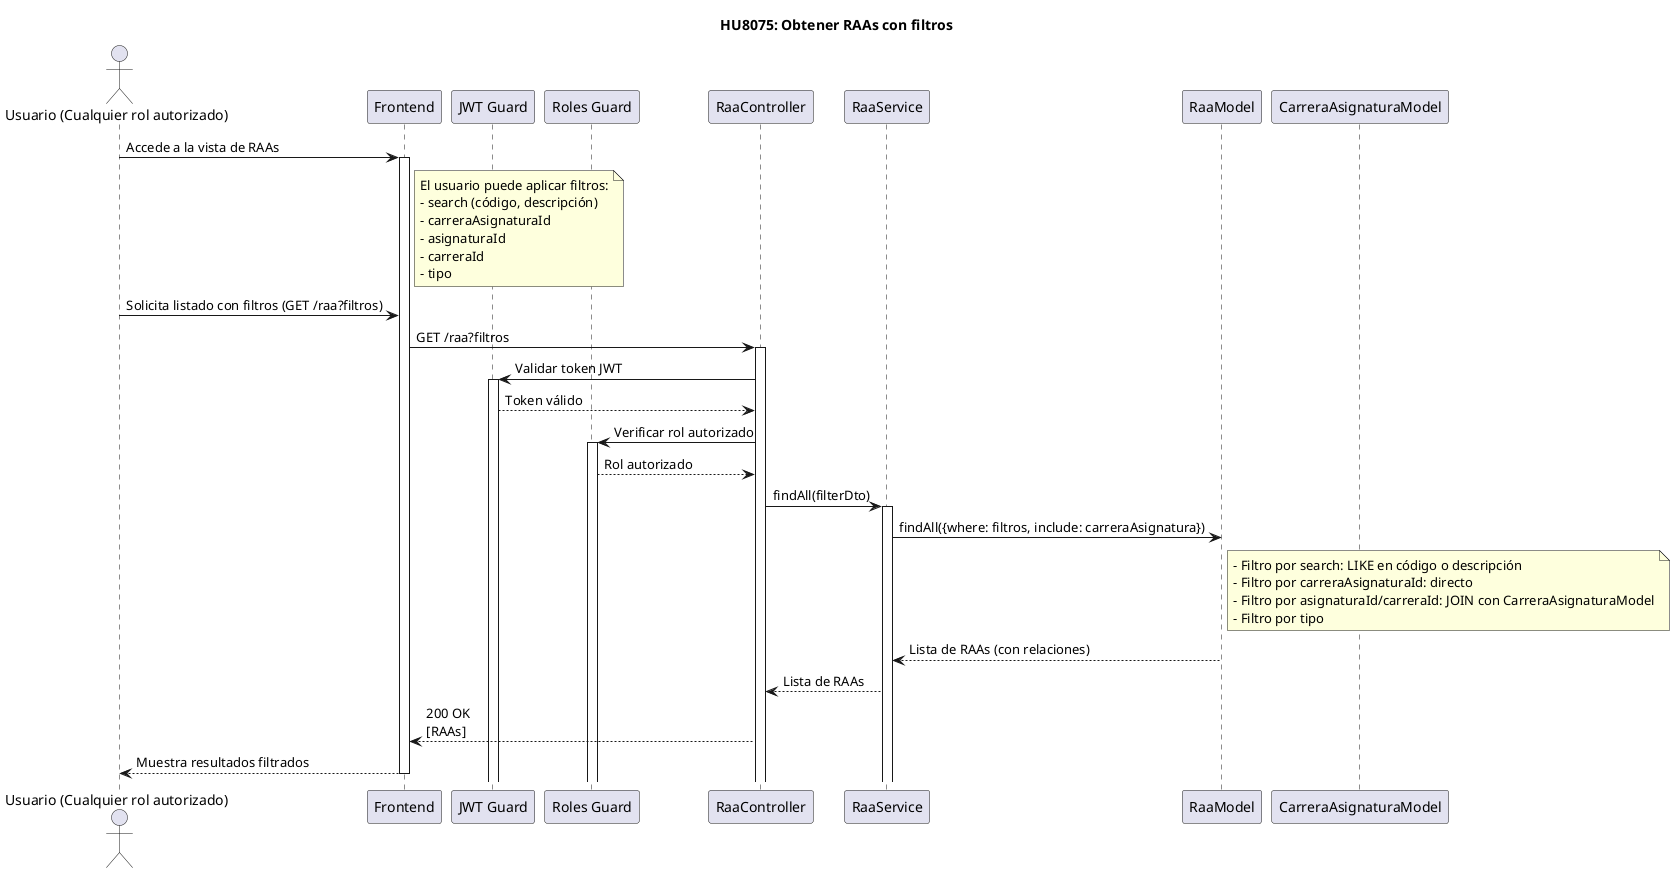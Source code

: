 @startuml HU8075 - Obtener RAAs con Filtros

title HU8075: Obtener RAAs con filtros

actor "Usuario (Cualquier rol autorizado)" as User
participant "Frontend" as FE
participant "JWT Guard" as JWT
participant "Roles Guard" as RG
participant "RaaController" as RC
participant "RaaService" as RS
participant "RaaModel" as RAA
participant "CarreraAsignaturaModel" as CA

User -> FE: Accede a la vista de RAAs
activate FE
note right of FE
  El usuario puede aplicar filtros:
  - search (código, descripción)
  - carreraAsignaturaId
  - asignaturaId
  - carreraId
  - tipo
end note

User -> FE: Solicita listado con filtros (GET /raa?filtros)
FE -> RC: GET /raa?filtros
activate RC

RC -> JWT: Validar token JWT
activate JWT
JWT --> RC: Token válido
RC -> RG: Verificar rol autorizado
activate RG
RG --> RC: Rol autorizado

RC -> RS: findAll(filterDto)
activate RS

RS -> RAA: findAll({where: filtros, include: carreraAsignatura})
note right of RAA
  - Filtro por search: LIKE en código o descripción
  - Filtro por carreraAsignaturaId: directo
  - Filtro por asignaturaId/carreraId: JOIN con CarreraAsignaturaModel
  - Filtro por tipo
end note
RAA --> RS: Lista de RAAs (con relaciones)
RS --> RC: Lista de RAAs
RC --> FE: 200 OK\n[RAAs]
FE --> User: Muestra resultados filtrados

deactivate FE
@enduml
